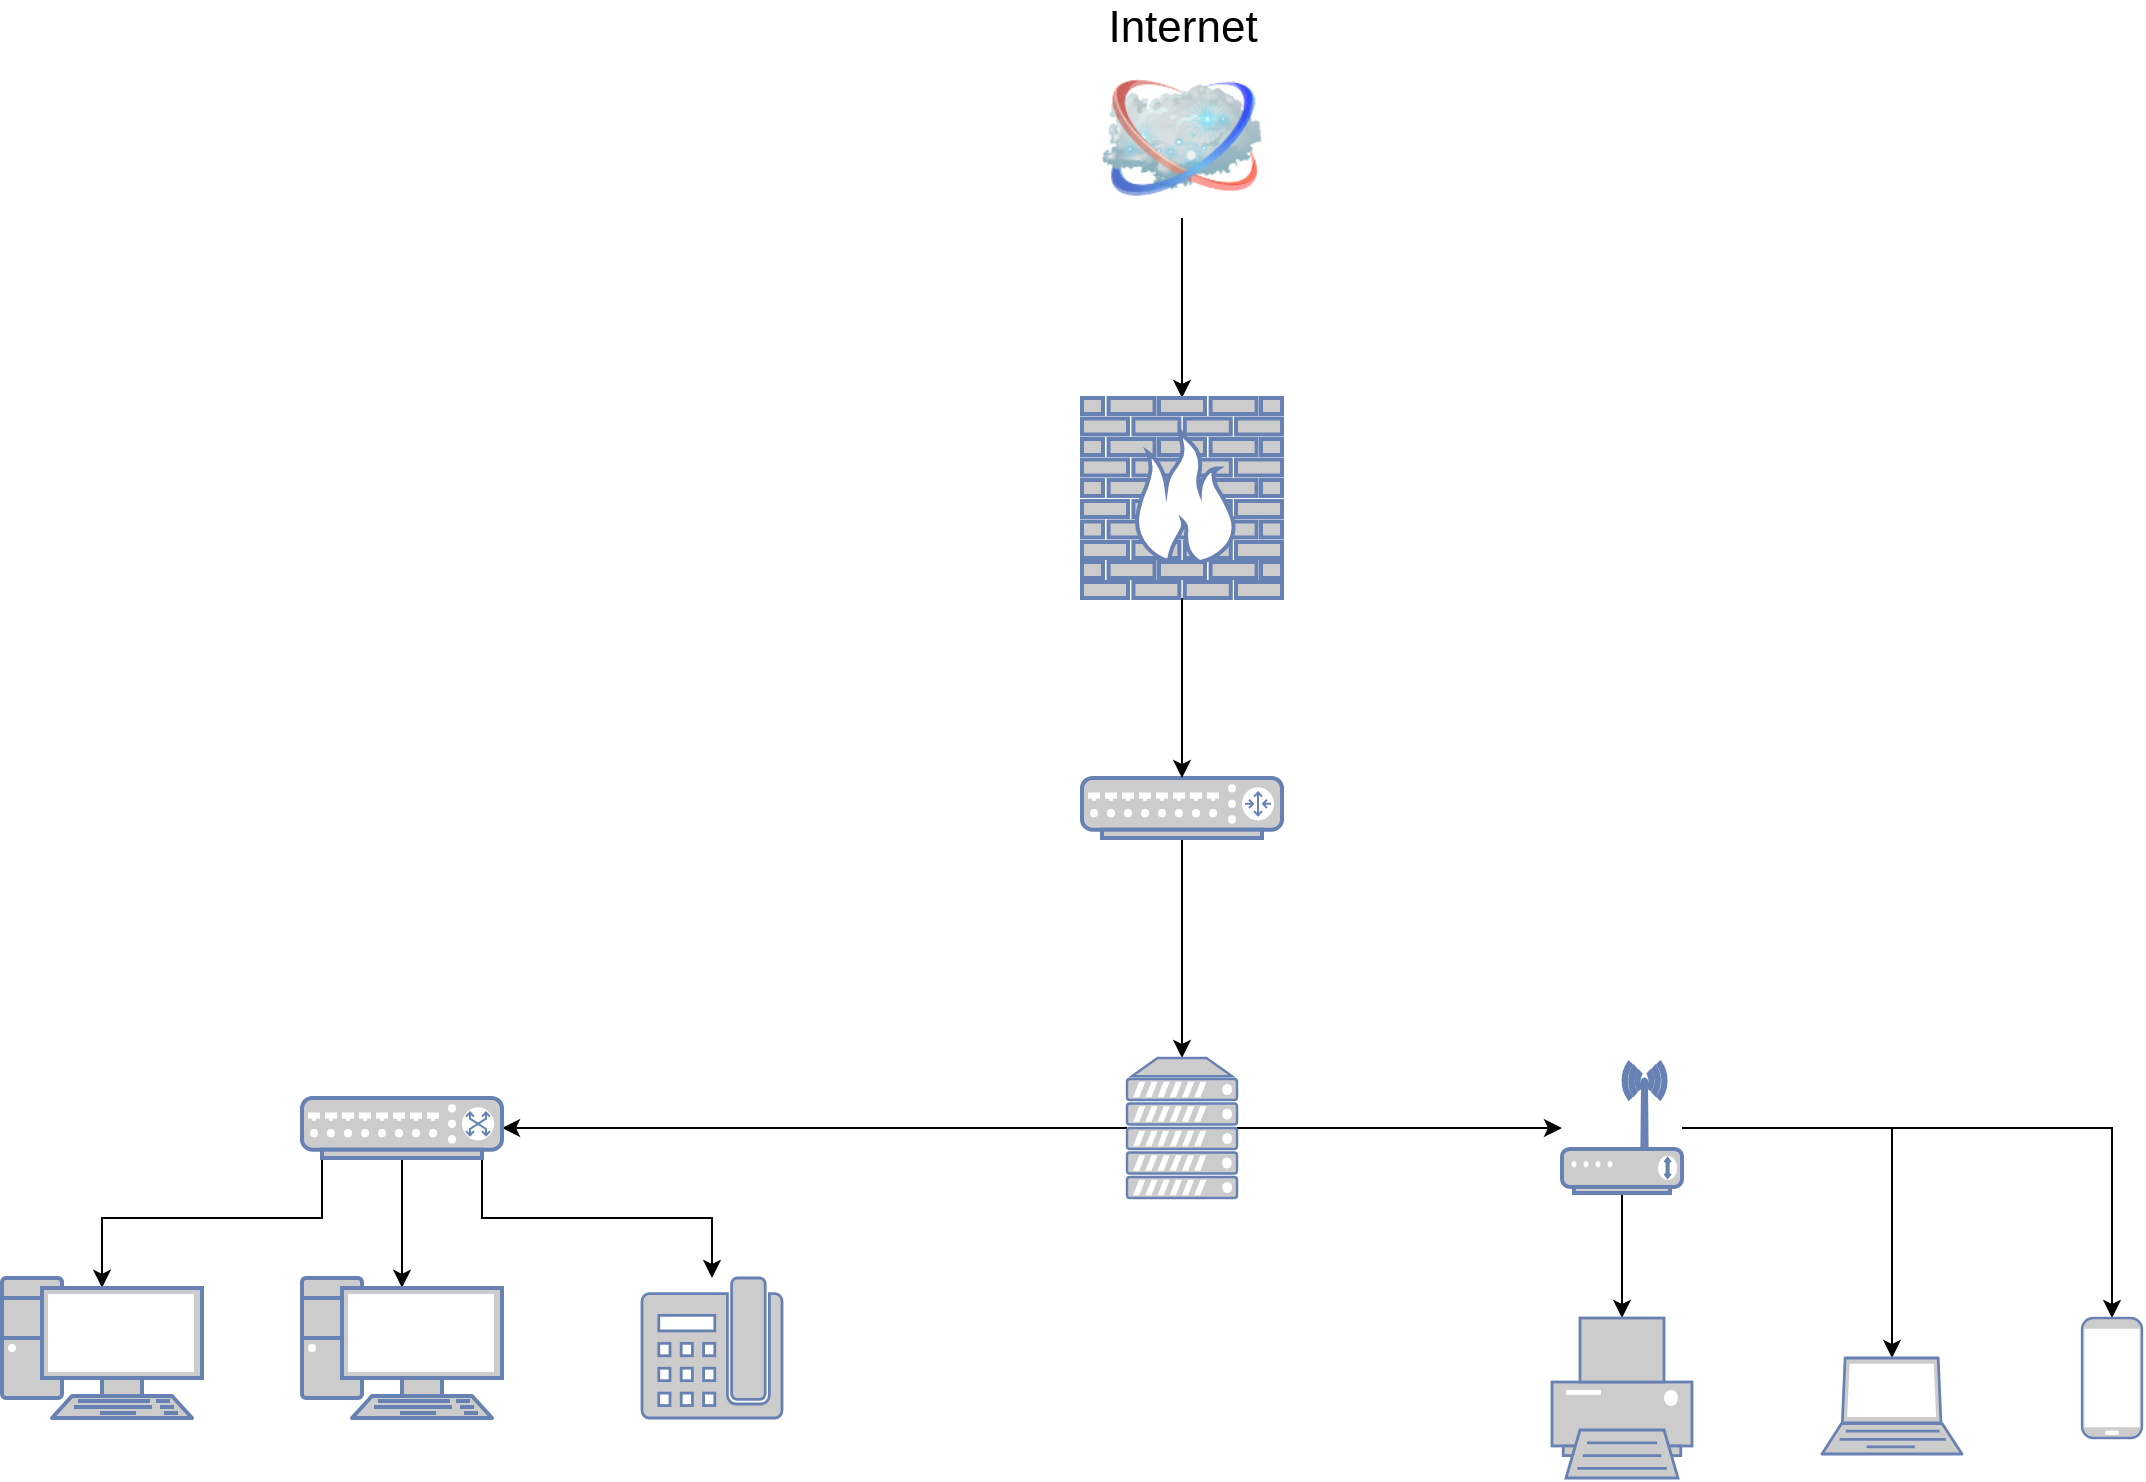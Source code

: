 <mxfile version="13.7.7" type="github">
  <diagram name="Page-1" id="55a83fd1-7818-8e21-69c5-c3457e3827bb">
    <mxGraphModel dx="1968" dy="450" grid="1" gridSize="10" guides="1" tooltips="1" connect="1" arrows="1" fold="1" page="1" pageScale="1" pageWidth="1100" pageHeight="850" background="#ffffff" math="0" shadow="0">
      <root>
        <mxCell id="0" />
        <mxCell id="1" parent="0" />
        <mxCell id="Mlf7qjFEq5sX_WtgoT0Z-7" value="" style="edgeStyle=orthogonalEdgeStyle;rounded=0;orthogonalLoop=1;jettySize=auto;html=1;" edge="1" parent="1" source="69ecfefc5c41e42c-2" target="Mlf7qjFEq5sX_WtgoT0Z-4">
          <mxGeometry relative="1" as="geometry" />
        </mxCell>
        <mxCell id="69ecfefc5c41e42c-2" value="Internet" style="image;html=1;labelBackgroundColor=#ffffff;image=img/lib/clip_art/networking/Cloud_128x128.png;rounded=1;shadow=0;comic=0;strokeWidth=2;fontSize=22;labelPosition=center;verticalLabelPosition=top;align=center;verticalAlign=bottom;" parent="1" vertex="1">
          <mxGeometry x="470" y="110" width="80" height="80" as="geometry" />
        </mxCell>
        <mxCell id="Mlf7qjFEq5sX_WtgoT0Z-5" value="" style="edgeStyle=orthogonalEdgeStyle;rounded=0;orthogonalLoop=1;jettySize=auto;html=1;" edge="1" parent="1" source="Mlf7qjFEq5sX_WtgoT0Z-2" target="Mlf7qjFEq5sX_WtgoT0Z-3">
          <mxGeometry relative="1" as="geometry" />
        </mxCell>
        <mxCell id="Mlf7qjFEq5sX_WtgoT0Z-2" value="" style="fontColor=#0066CC;verticalAlign=top;verticalLabelPosition=bottom;labelPosition=center;align=center;html=1;outlineConnect=0;fillColor=#CCCCCC;strokeColor=#6881B3;gradientColor=none;gradientDirection=north;strokeWidth=2;shape=mxgraph.networks.router;" vertex="1" parent="1">
          <mxGeometry x="460" y="470" width="100" height="30" as="geometry" />
        </mxCell>
        <mxCell id="Mlf7qjFEq5sX_WtgoT0Z-9" style="edgeStyle=orthogonalEdgeStyle;rounded=0;orthogonalLoop=1;jettySize=auto;html=1;" edge="1" parent="1" source="Mlf7qjFEq5sX_WtgoT0Z-3" target="Mlf7qjFEq5sX_WtgoT0Z-8">
          <mxGeometry relative="1" as="geometry" />
        </mxCell>
        <mxCell id="Mlf7qjFEq5sX_WtgoT0Z-20" style="edgeStyle=orthogonalEdgeStyle;rounded=0;orthogonalLoop=1;jettySize=auto;html=1;" edge="1" parent="1" source="Mlf7qjFEq5sX_WtgoT0Z-3" target="Mlf7qjFEq5sX_WtgoT0Z-19">
          <mxGeometry relative="1" as="geometry" />
        </mxCell>
        <mxCell id="Mlf7qjFEq5sX_WtgoT0Z-3" value="" style="fontColor=#0066CC;verticalAlign=top;verticalLabelPosition=bottom;labelPosition=center;align=center;html=1;outlineConnect=0;fillColor=#CCCCCC;strokeColor=#6881B3;gradientColor=none;gradientDirection=north;strokeWidth=2;shape=mxgraph.networks.server;" vertex="1" parent="1">
          <mxGeometry x="482.5" y="610" width="55" height="70" as="geometry" />
        </mxCell>
        <mxCell id="Mlf7qjFEq5sX_WtgoT0Z-6" value="" style="edgeStyle=orthogonalEdgeStyle;rounded=0;orthogonalLoop=1;jettySize=auto;html=1;" edge="1" parent="1" source="Mlf7qjFEq5sX_WtgoT0Z-4" target="Mlf7qjFEq5sX_WtgoT0Z-2">
          <mxGeometry relative="1" as="geometry" />
        </mxCell>
        <mxCell id="Mlf7qjFEq5sX_WtgoT0Z-4" value="" style="fontColor=#0066CC;verticalAlign=top;verticalLabelPosition=bottom;labelPosition=center;align=center;html=1;outlineConnect=0;fillColor=#CCCCCC;strokeColor=#6881B3;gradientColor=none;gradientDirection=north;strokeWidth=2;shape=mxgraph.networks.firewall;" vertex="1" parent="1">
          <mxGeometry x="460" y="280" width="100" height="100" as="geometry" />
        </mxCell>
        <mxCell id="Mlf7qjFEq5sX_WtgoT0Z-16" style="edgeStyle=orthogonalEdgeStyle;rounded=0;orthogonalLoop=1;jettySize=auto;html=1;exitX=0.1;exitY=1;exitDx=0;exitDy=0;exitPerimeter=0;entryX=0.5;entryY=0.07;entryDx=0;entryDy=0;entryPerimeter=0;" edge="1" parent="1" source="Mlf7qjFEq5sX_WtgoT0Z-8" target="Mlf7qjFEq5sX_WtgoT0Z-13">
          <mxGeometry relative="1" as="geometry" />
        </mxCell>
        <mxCell id="Mlf7qjFEq5sX_WtgoT0Z-17" style="edgeStyle=orthogonalEdgeStyle;rounded=0;orthogonalLoop=1;jettySize=auto;html=1;exitX=0.5;exitY=1;exitDx=0;exitDy=0;exitPerimeter=0;entryX=0.5;entryY=0.07;entryDx=0;entryDy=0;entryPerimeter=0;" edge="1" parent="1" source="Mlf7qjFEq5sX_WtgoT0Z-8" target="Mlf7qjFEq5sX_WtgoT0Z-14">
          <mxGeometry relative="1" as="geometry" />
        </mxCell>
        <mxCell id="Mlf7qjFEq5sX_WtgoT0Z-18" style="edgeStyle=orthogonalEdgeStyle;rounded=0;orthogonalLoop=1;jettySize=auto;html=1;exitX=0.9;exitY=1;exitDx=0;exitDy=0;exitPerimeter=0;" edge="1" parent="1" source="Mlf7qjFEq5sX_WtgoT0Z-8" target="Mlf7qjFEq5sX_WtgoT0Z-15">
          <mxGeometry relative="1" as="geometry" />
        </mxCell>
        <mxCell id="Mlf7qjFEq5sX_WtgoT0Z-8" value="" style="fontColor=#0066CC;verticalAlign=top;verticalLabelPosition=bottom;labelPosition=center;align=center;html=1;outlineConnect=0;fillColor=#CCCCCC;strokeColor=#6881B3;gradientColor=none;gradientDirection=north;strokeWidth=2;shape=mxgraph.networks.switch;" vertex="1" parent="1">
          <mxGeometry x="70" y="630" width="100" height="30" as="geometry" />
        </mxCell>
        <mxCell id="Mlf7qjFEq5sX_WtgoT0Z-13" value="" style="fontColor=#0066CC;verticalAlign=top;verticalLabelPosition=bottom;labelPosition=center;align=center;html=1;outlineConnect=0;fillColor=#CCCCCC;strokeColor=#6881B3;gradientColor=none;gradientDirection=north;strokeWidth=2;shape=mxgraph.networks.pc;" vertex="1" parent="1">
          <mxGeometry x="-80" y="720" width="100" height="70" as="geometry" />
        </mxCell>
        <mxCell id="Mlf7qjFEq5sX_WtgoT0Z-14" value="" style="fontColor=#0066CC;verticalAlign=top;verticalLabelPosition=bottom;labelPosition=center;align=center;html=1;outlineConnect=0;fillColor=#CCCCCC;strokeColor=#6881B3;gradientColor=none;gradientDirection=north;strokeWidth=2;shape=mxgraph.networks.pc;" vertex="1" parent="1">
          <mxGeometry x="70" y="720" width="100" height="70" as="geometry" />
        </mxCell>
        <mxCell id="Mlf7qjFEq5sX_WtgoT0Z-15" value="" style="fontColor=#0066CC;verticalAlign=top;verticalLabelPosition=bottom;labelPosition=center;align=center;html=1;outlineConnect=0;fillColor=#CCCCCC;strokeColor=#6881B3;gradientColor=none;gradientDirection=north;strokeWidth=2;shape=mxgraph.networks.phone_2;" vertex="1" parent="1">
          <mxGeometry x="240" y="720" width="70" height="70" as="geometry" />
        </mxCell>
        <mxCell id="Mlf7qjFEq5sX_WtgoT0Z-31" value="" style="edgeStyle=orthogonalEdgeStyle;rounded=0;orthogonalLoop=1;jettySize=auto;html=1;" edge="1" parent="1" source="Mlf7qjFEq5sX_WtgoT0Z-19" target="Mlf7qjFEq5sX_WtgoT0Z-26">
          <mxGeometry relative="1" as="geometry" />
        </mxCell>
        <mxCell id="Mlf7qjFEq5sX_WtgoT0Z-32" style="edgeStyle=orthogonalEdgeStyle;rounded=0;orthogonalLoop=1;jettySize=auto;html=1;entryX=0.5;entryY=0;entryDx=0;entryDy=0;entryPerimeter=0;" edge="1" parent="1" source="Mlf7qjFEq5sX_WtgoT0Z-19" target="Mlf7qjFEq5sX_WtgoT0Z-23">
          <mxGeometry relative="1" as="geometry" />
        </mxCell>
        <mxCell id="Mlf7qjFEq5sX_WtgoT0Z-33" style="edgeStyle=orthogonalEdgeStyle;rounded=0;orthogonalLoop=1;jettySize=auto;html=1;" edge="1" parent="1" source="Mlf7qjFEq5sX_WtgoT0Z-19" target="Mlf7qjFEq5sX_WtgoT0Z-21">
          <mxGeometry relative="1" as="geometry">
            <mxPoint x="970" y="700" as="targetPoint" />
          </mxGeometry>
        </mxCell>
        <mxCell id="Mlf7qjFEq5sX_WtgoT0Z-19" value="" style="fontColor=#0066CC;verticalAlign=top;verticalLabelPosition=bottom;labelPosition=center;align=center;html=1;outlineConnect=0;fillColor=#CCCCCC;strokeColor=#6881B3;gradientColor=none;gradientDirection=north;strokeWidth=2;shape=mxgraph.networks.wireless_modem;" vertex="1" parent="1">
          <mxGeometry x="700" y="612.5" width="60" height="65" as="geometry" />
        </mxCell>
        <mxCell id="Mlf7qjFEq5sX_WtgoT0Z-21" value="" style="fontColor=#0066CC;verticalAlign=top;verticalLabelPosition=bottom;labelPosition=center;align=center;html=1;outlineConnect=0;fillColor=#CCCCCC;strokeColor=#6881B3;gradientColor=none;gradientDirection=north;strokeWidth=2;shape=mxgraph.networks.mobile;" vertex="1" parent="1">
          <mxGeometry x="960" y="740" width="30" height="60" as="geometry" />
        </mxCell>
        <mxCell id="Mlf7qjFEq5sX_WtgoT0Z-23" value="" style="fontColor=#0066CC;verticalAlign=top;verticalLabelPosition=bottom;labelPosition=center;align=center;html=1;outlineConnect=0;fillColor=#CCCCCC;strokeColor=#6881B3;gradientColor=none;gradientDirection=north;strokeWidth=2;shape=mxgraph.networks.laptop;" vertex="1" parent="1">
          <mxGeometry x="830" y="760" width="70" height="48" as="geometry" />
        </mxCell>
        <mxCell id="Mlf7qjFEq5sX_WtgoT0Z-26" value="" style="fontColor=#0066CC;verticalAlign=top;verticalLabelPosition=bottom;labelPosition=center;align=center;html=1;outlineConnect=0;fillColor=#CCCCCC;strokeColor=#6881B3;gradientColor=none;gradientDirection=north;strokeWidth=2;shape=mxgraph.networks.printer;" vertex="1" parent="1">
          <mxGeometry x="695" y="740" width="70" height="80" as="geometry" />
        </mxCell>
      </root>
    </mxGraphModel>
  </diagram>
</mxfile>
